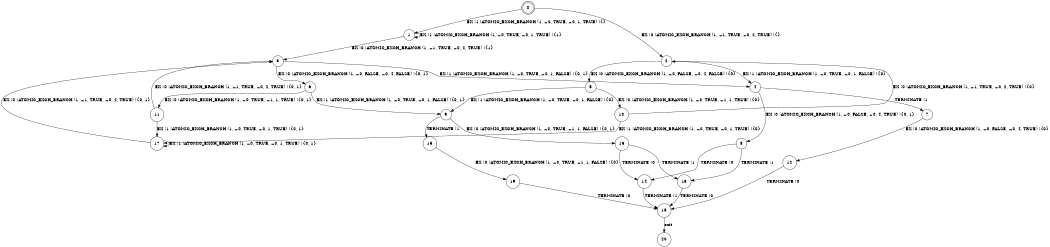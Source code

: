 digraph BCG {
size = "7, 10.5";
center = TRUE;
node [shape = circle];
0 [peripheries = 2];
0 -> 1 [label = "EX !1 !ATOMIC_EXCH_BRANCH (1, +0, TRUE, +0, 1, TRUE) !{}"];
0 -> 2 [label = "EX !0 !ATOMIC_EXCH_BRANCH (1, +1, TRUE, +0, 2, TRUE) !{}"];
1 -> 3 [label = "EX !0 !ATOMIC_EXCH_BRANCH (1, +1, TRUE, +0, 2, TRUE) !{1}"];
1 -> 1 [label = "EX !1 !ATOMIC_EXCH_BRANCH (1, +0, TRUE, +0, 1, TRUE) !{1}"];
2 -> 4 [label = "EX !1 !ATOMIC_EXCH_BRANCH (1, +0, TRUE, +0, 1, FALSE) !{0}"];
2 -> 5 [label = "EX !0 !ATOMIC_EXCH_BRANCH (1, +0, FALSE, +0, 4, FALSE) !{0}"];
3 -> 4 [label = "EX !1 !ATOMIC_EXCH_BRANCH (1, +0, TRUE, +0, 1, FALSE) !{0, 1}"];
3 -> 6 [label = "EX !0 !ATOMIC_EXCH_BRANCH (1, +0, FALSE, +0, 4, FALSE) !{0, 1}"];
4 -> 7 [label = "TERMINATE !1"];
4 -> 8 [label = "EX !0 !ATOMIC_EXCH_BRANCH (1, +0, FALSE, +0, 4, TRUE) !{0, 1}"];
5 -> 9 [label = "EX !1 !ATOMIC_EXCH_BRANCH (1, +0, TRUE, +0, 1, FALSE) !{0}"];
5 -> 10 [label = "EX !0 !ATOMIC_EXCH_BRANCH (1, +0, TRUE, +1, 1, TRUE) !{0}"];
6 -> 9 [label = "EX !1 !ATOMIC_EXCH_BRANCH (1, +0, TRUE, +0, 1, FALSE) !{0, 1}"];
6 -> 11 [label = "EX !0 !ATOMIC_EXCH_BRANCH (1, +0, TRUE, +1, 1, TRUE) !{0, 1}"];
7 -> 12 [label = "EX !0 !ATOMIC_EXCH_BRANCH (1, +0, FALSE, +0, 4, TRUE) !{0}"];
8 -> 13 [label = "TERMINATE !1"];
8 -> 14 [label = "TERMINATE !0"];
9 -> 15 [label = "TERMINATE !1"];
9 -> 16 [label = "EX !0 !ATOMIC_EXCH_BRANCH (1, +0, TRUE, +1, 1, FALSE) !{0, 1}"];
10 -> 17 [label = "EX !1 !ATOMIC_EXCH_BRANCH (1, +0, TRUE, +0, 1, TRUE) !{0}"];
10 -> 2 [label = "EX !0 !ATOMIC_EXCH_BRANCH (1, +1, TRUE, +0, 2, TRUE) !{0}"];
11 -> 17 [label = "EX !1 !ATOMIC_EXCH_BRANCH (1, +0, TRUE, +0, 1, TRUE) !{0, 1}"];
11 -> 3 [label = "EX !0 !ATOMIC_EXCH_BRANCH (1, +1, TRUE, +0, 2, TRUE) !{0, 1}"];
12 -> 18 [label = "TERMINATE !0"];
13 -> 18 [label = "TERMINATE !0"];
14 -> 18 [label = "TERMINATE !1"];
15 -> 19 [label = "EX !0 !ATOMIC_EXCH_BRANCH (1, +0, TRUE, +1, 1, FALSE) !{0}"];
16 -> 13 [label = "TERMINATE !1"];
16 -> 14 [label = "TERMINATE !0"];
17 -> 17 [label = "EX !1 !ATOMIC_EXCH_BRANCH (1, +0, TRUE, +0, 1, TRUE) !{0, 1}"];
17 -> 3 [label = "EX !0 !ATOMIC_EXCH_BRANCH (1, +1, TRUE, +0, 2, TRUE) !{0, 1}"];
18 -> 20 [label = "exit"];
19 -> 18 [label = "TERMINATE !0"];
}
